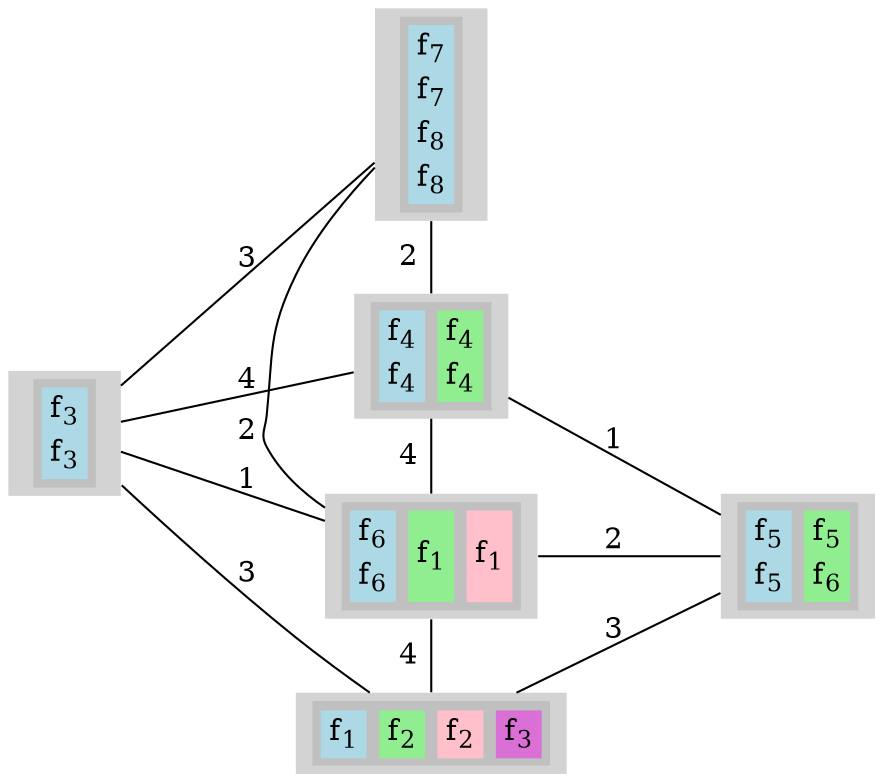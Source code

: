 digraph G
{
ranksep = "equally"
rankdir = LR
node [shape=none]
{rank = same; 1; };
{rank = same; 2; 3; 5; 6; };
{rank = same; 4; };
1[style=filled
label=<
<TABLE BORDER="0" BGCOLOR="grey">
<TR>
<TD>
<TABLE BORDER="0" BGCOLOR="lightblue">
<TR><TD PORT="f7" BGCOLOR="lightblue">f<SUB>3</SUB></TD></TR>
<TR><TD PORT="f8" BGCOLOR="lightblue">f<SUB>3</SUB></TD></TR>
</TABLE>
</TD>
</TR>
</TABLE>>]

2[style=filled
label=<
<TABLE BORDER="0" BGCOLOR="grey">
<TR>
<TD>
<TABLE BORDER="0" BGCOLOR="lightblue">
<TR><TD PORT="f19" BGCOLOR="lightblue">f<SUB>7</SUB></TD></TR>
<TR><TD PORT="f20" BGCOLOR="lightblue">f<SUB>7</SUB></TD></TR>
<TR><TD PORT="f21" BGCOLOR="lightblue">f<SUB>8</SUB></TD></TR>
<TR><TD PORT="f22" BGCOLOR="lightblue">f<SUB>8</SUB></TD></TR>
</TABLE>
</TD>
</TR>
</TABLE>>]

3[style=filled
label=<
<TABLE BORDER="0" BGCOLOR="grey">
<TR>
<TD>
<TABLE BORDER="0" BGCOLOR="lightblue">
<TR><TD PORT="f9" BGCOLOR="lightblue">f<SUB>4</SUB></TD></TR>
<TR><TD PORT="f10" BGCOLOR="lightblue">f<SUB>4</SUB></TD></TR>
</TABLE>
</TD>
<TD>
<TABLE BORDER="0" BGCOLOR="lightgreen">
<TR><TD PORT="f11" BGCOLOR="lightgreen">f<SUB>4</SUB></TD></TR>
<TR><TD PORT="f12" BGCOLOR="lightgreen">f<SUB>4</SUB></TD></TR>
</TABLE>
</TD>
</TR>
</TABLE>>]

5[style=filled
label=<
<TABLE BORDER="0" BGCOLOR="grey">
<TR>
<TD>
<TABLE BORDER="0" BGCOLOR="lightblue">
<TR><TD PORT="f17" BGCOLOR="lightblue">f<SUB>6</SUB></TD></TR>
<TR><TD PORT="f18" BGCOLOR="lightblue">f<SUB>6</SUB></TD></TR>
</TABLE>
</TD>
<TD>
<TABLE BORDER="0" BGCOLOR="lightgreen">
<TR><TD PORT="f1" BGCOLOR="lightgreen">f<SUB>1</SUB></TD></TR>
</TABLE>
</TD>
<TD>
<TABLE BORDER="0" BGCOLOR="pink">
<TR><TD PORT="f2" BGCOLOR="pink">f<SUB>1</SUB></TD></TR>
</TABLE>
</TD>
</TR>
</TABLE>>]

6[style=filled
label=<
<TABLE BORDER="0" BGCOLOR="grey">
<TR>
<TD>
<TABLE BORDER="0" BGCOLOR="lightblue">
<TR><TD PORT="f3" BGCOLOR="lightblue">f<SUB>1</SUB></TD></TR>
</TABLE>
</TD>
<TD>
<TABLE BORDER="0" BGCOLOR="lightgreen">
<TR><TD PORT="f4" BGCOLOR="lightgreen">f<SUB>2</SUB></TD></TR>
</TABLE>
</TD>
<TD>
<TABLE BORDER="0" BGCOLOR="pink">
<TR><TD PORT="f5" BGCOLOR="pink">f<SUB>2</SUB></TD></TR>
</TABLE>
</TD>
<TD>
<TABLE BORDER="0" BGCOLOR="orchid">
<TR><TD PORT="f6" BGCOLOR="orchid">f<SUB>3</SUB></TD></TR>
</TABLE>
</TD>
</TR>
</TABLE>>]

4[style=filled
label=<
<TABLE BORDER="0" BGCOLOR="grey">
<TR>
<TD>
<TABLE BORDER="0" BGCOLOR="lightblue">
<TR><TD PORT="f13" BGCOLOR="lightblue">f<SUB>5</SUB></TD></TR>
<TR><TD PORT="f14" BGCOLOR="lightblue">f<SUB>5</SUB></TD></TR>
</TABLE>
</TD>
<TD>
<TABLE BORDER="0" BGCOLOR="lightgreen">
<TR><TD PORT="f15" BGCOLOR="lightgreen">f<SUB>5</SUB></TD></TR>
<TR><TD PORT="f16" BGCOLOR="lightgreen">f<SUB>6</SUB></TD></TR>
</TABLE>
</TD>
</TR>
</TABLE>>]

1 -> 2[label="3" dir = none]
1 -> 3[label="4" dir = none]
1 -> 5[label="1" dir = none]
1 -> 6[label="3" dir = none]
2 -> 3[label="2" dir = none]
2 -> 5[label="2" dir = none]
3 -> 4[label="1" dir = none]
3 -> 5[label="4" dir = none]
4 -> 5[label="2" dir = none]
4 -> 6[label="3" dir = none]
5 -> 6[label="4" dir = none]
}